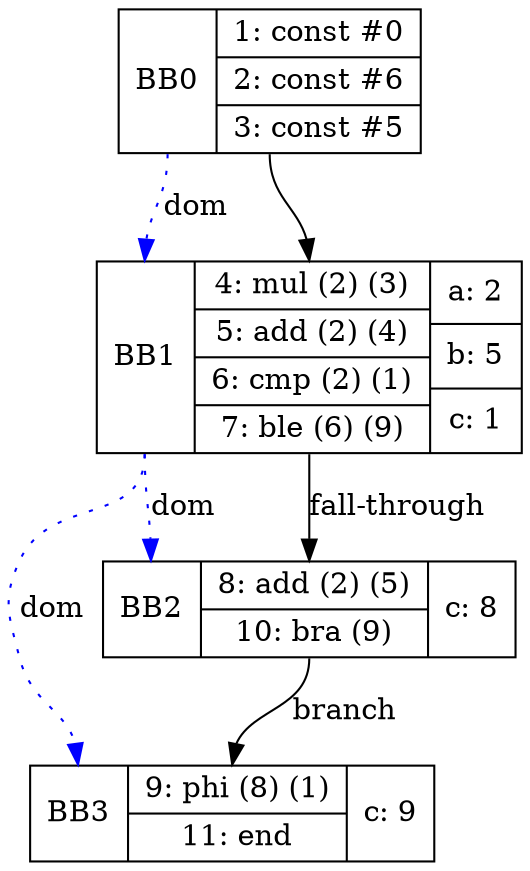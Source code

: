digraph G {
bb0[shape=record, label="<b>BB0|{1: const #0|2: const #6|3: const #5}"];
bb1[shape=record, label="<b>BB1|{4: mul (2) (3)|5: add (2) (4)|6: cmp (2) (1)|7: ble (6) (9)} | {a: 2|b: 5|c: 1}"];
bb2[shape=record, label="<b>BB2|{8: add (2) (5)|10: bra (9)} | {c: 8}"];
bb3[shape=record, label="<b>BB3|{9: phi (8) (1)|11: end} | {c: 9}"];
bb0:s->bb1:n ;
bb1:s->bb2:n [label="fall-through"];
bb2:s->bb3:n [label="branch"];
bb0:b->bb1:b [color=blue, style=dotted, label="dom"];
bb1:b->bb2:b [color=blue, style=dotted, label="dom"];
bb1:b->bb3:b [color=blue, style=dotted, label="dom"];
}

